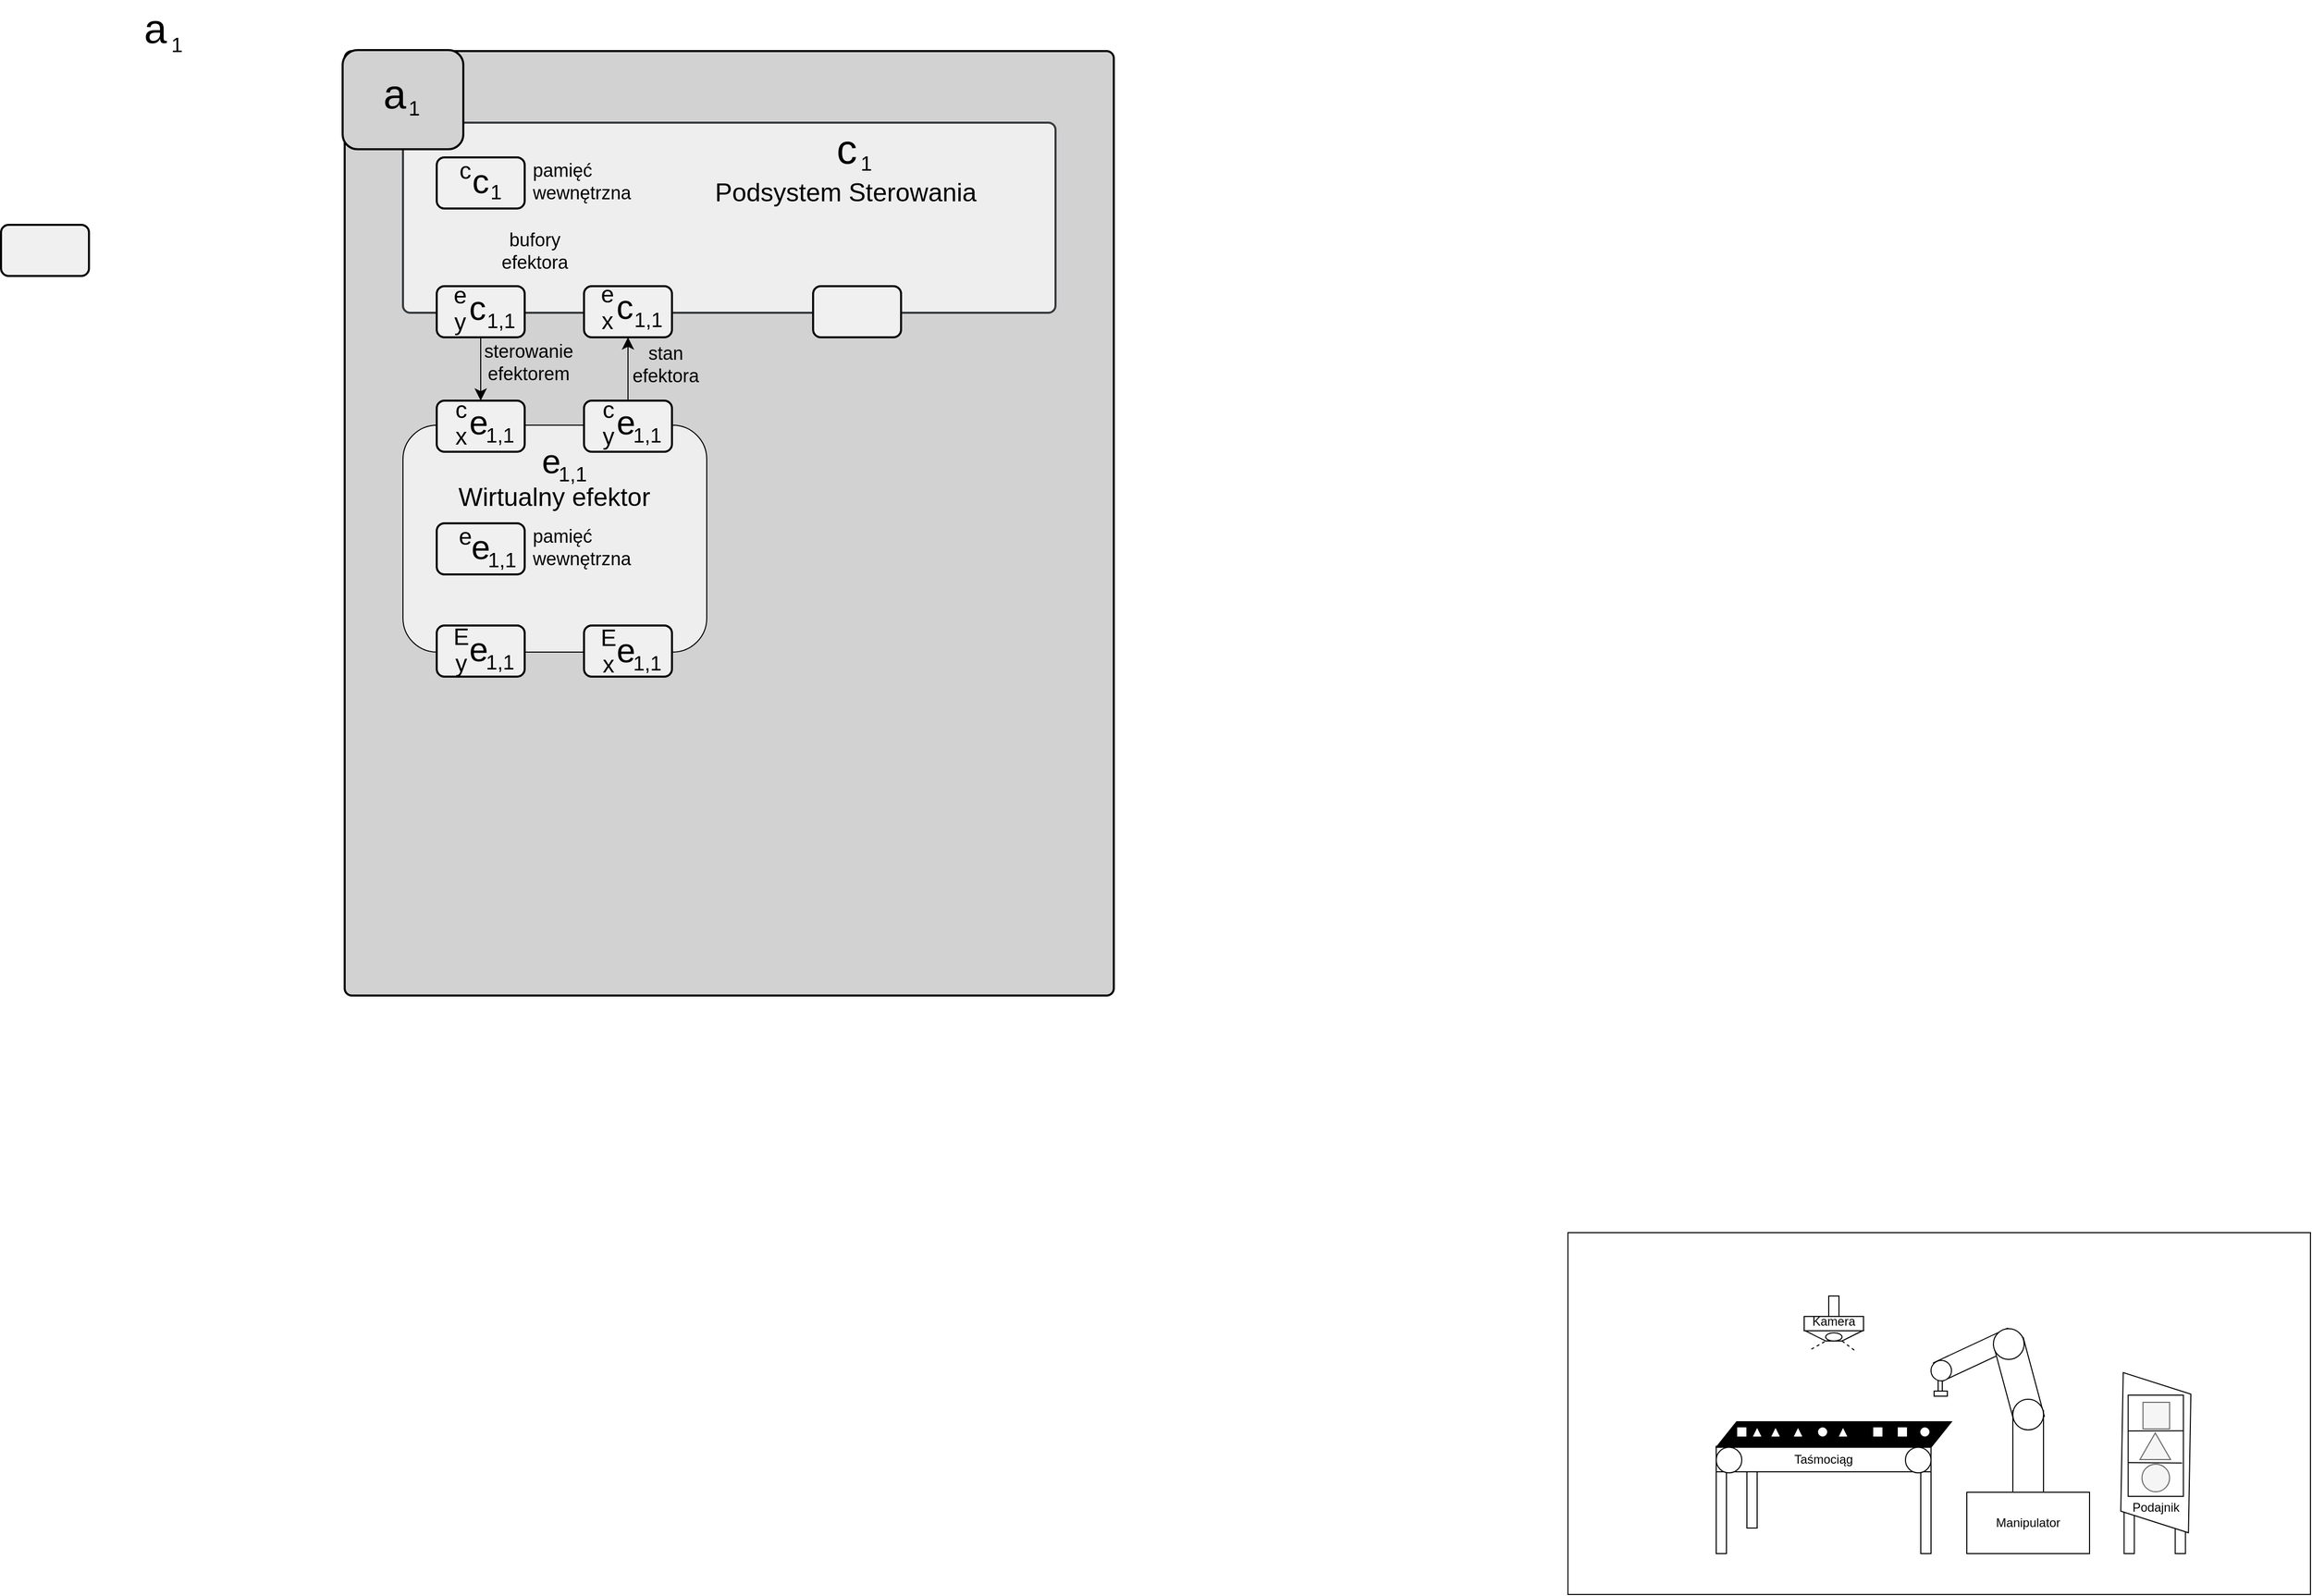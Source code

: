 <mxfile version="22.1.11" type="github">
  <diagram name="Strona-1" id="_t40CgJyZJtXVZXZAgYF">
    <mxGraphModel dx="3543" dy="566" grid="1" gridSize="2" guides="1" tooltips="1" connect="1" arrows="1" fold="1" page="1" pageScale="1" pageWidth="827" pageHeight="1169" math="0" shadow="0">
      <root>
        <mxCell id="0" />
        <mxCell id="1" parent="0" />
        <mxCell id="AmnBBp1fm2Mw9S4xVcrF-67" value="" style="rounded=0;whiteSpace=wrap;html=1;fillColor=#FFFFFF;" parent="1" vertex="1">
          <mxGeometry x="-158" y="1208" width="726" height="354" as="geometry" />
        </mxCell>
        <mxCell id="AmnBBp1fm2Mw9S4xVcrF-40" value="" style="rounded=0;whiteSpace=wrap;html=1;" parent="1" vertex="1">
          <mxGeometry x="385.76" y="1452.75" width="10" height="69.25" as="geometry" />
        </mxCell>
        <mxCell id="AmnBBp1fm2Mw9S4xVcrF-39" value="" style="rounded=0;whiteSpace=wrap;html=1;" parent="1" vertex="1">
          <mxGeometry x="435.76" y="1482.75" width="10" height="39.25" as="geometry" />
        </mxCell>
        <mxCell id="AmnBBp1fm2Mw9S4xVcrF-9" value="" style="rounded=0;whiteSpace=wrap;html=1;" parent="1" vertex="1">
          <mxGeometry x="204" y="1343" width="4" height="20" as="geometry" />
        </mxCell>
        <mxCell id="AmnBBp1fm2Mw9S4xVcrF-7" value="" style="rounded=0;whiteSpace=wrap;html=1;rotation=-115;" parent="1" vertex="1">
          <mxGeometry x="229.89" y="1287.47" width="20" height="80" as="geometry" />
        </mxCell>
        <mxCell id="AmnBBp1fm2Mw9S4xVcrF-5" value="" style="rounded=0;whiteSpace=wrap;html=1;rotation=-15;" parent="1" vertex="1">
          <mxGeometry x="268" y="1313" width="30" height="80" as="geometry" />
        </mxCell>
        <mxCell id="AmnBBp1fm2Mw9S4xVcrF-1" value="" style="rounded=0;whiteSpace=wrap;html=1;" parent="1" vertex="1">
          <mxGeometry x="232" y="1462" width="120" height="60" as="geometry" />
        </mxCell>
        <mxCell id="AmnBBp1fm2Mw9S4xVcrF-2" value="" style="rounded=0;whiteSpace=wrap;html=1;" parent="1" vertex="1">
          <mxGeometry x="277" y="1382" width="30" height="80" as="geometry" />
        </mxCell>
        <mxCell id="AmnBBp1fm2Mw9S4xVcrF-3" value="" style="ellipse;whiteSpace=wrap;html=1;aspect=fixed;" parent="1" vertex="1">
          <mxGeometry x="277" y="1371" width="30" height="30" as="geometry" />
        </mxCell>
        <mxCell id="AmnBBp1fm2Mw9S4xVcrF-6" value="" style="ellipse;whiteSpace=wrap;html=1;aspect=fixed;" parent="1" vertex="1">
          <mxGeometry x="258" y="1302" width="30" height="30" as="geometry" />
        </mxCell>
        <mxCell id="AmnBBp1fm2Mw9S4xVcrF-8" value="" style="ellipse;whiteSpace=wrap;html=1;aspect=fixed;" parent="1" vertex="1">
          <mxGeometry x="197" y="1333" width="20" height="20" as="geometry" />
        </mxCell>
        <mxCell id="AmnBBp1fm2Mw9S4xVcrF-11" value="" style="rounded=0;whiteSpace=wrap;html=1;" parent="1" vertex="1">
          <mxGeometry x="200" y="1363" width="13" height="5" as="geometry" />
        </mxCell>
        <mxCell id="AmnBBp1fm2Mw9S4xVcrF-12" value="" style="rounded=0;whiteSpace=wrap;html=1;" parent="1" vertex="1">
          <mxGeometry x="-13" y="1417" width="210" height="25" as="geometry" />
        </mxCell>
        <mxCell id="AmnBBp1fm2Mw9S4xVcrF-13" value="" style="shape=parallelogram;perimeter=parallelogramPerimeter;whiteSpace=wrap;html=1;fixedSize=1;fillColor=#000000;" parent="1" vertex="1">
          <mxGeometry x="-13" y="1393" width="230" height="25" as="geometry" />
        </mxCell>
        <mxCell id="AmnBBp1fm2Mw9S4xVcrF-14" value="" style="rounded=0;whiteSpace=wrap;html=1;" parent="1" vertex="1">
          <mxGeometry x="187" y="1442" width="10" height="80" as="geometry" />
        </mxCell>
        <mxCell id="AmnBBp1fm2Mw9S4xVcrF-15" value="" style="rounded=0;whiteSpace=wrap;html=1;" parent="1" vertex="1">
          <mxGeometry x="-13" y="1442" width="10" height="80" as="geometry" />
        </mxCell>
        <mxCell id="AmnBBp1fm2Mw9S4xVcrF-16" value="" style="rounded=0;whiteSpace=wrap;html=1;" parent="1" vertex="1">
          <mxGeometry x="17" y="1442" width="10" height="55" as="geometry" />
        </mxCell>
        <mxCell id="AmnBBp1fm2Mw9S4xVcrF-17" value="" style="ellipse;whiteSpace=wrap;html=1;aspect=fixed;fillColor=#FFFFFF;" parent="1" vertex="1">
          <mxGeometry x="172" y="1418" width="25" height="25" as="geometry" />
        </mxCell>
        <mxCell id="AmnBBp1fm2Mw9S4xVcrF-18" value="" style="ellipse;whiteSpace=wrap;html=1;aspect=fixed;fillColor=#FFFFFF;" parent="1" vertex="1">
          <mxGeometry x="-13" y="1418" width="25" height="25" as="geometry" />
        </mxCell>
        <mxCell id="AmnBBp1fm2Mw9S4xVcrF-23" value="" style="ellipse;whiteSpace=wrap;html=1;aspect=fixed;fillColor=#FFFFFF;" parent="1" vertex="1">
          <mxGeometry x="186" y="1398" width="10" height="10" as="geometry" />
        </mxCell>
        <mxCell id="AmnBBp1fm2Mw9S4xVcrF-26" value="" style="triangle;whiteSpace=wrap;html=1;fillColor=#FFFFFF;rotation=-90;" parent="1" vertex="1">
          <mxGeometry x="106" y="1398" width="10" height="10" as="geometry" />
        </mxCell>
        <mxCell id="AmnBBp1fm2Mw9S4xVcrF-28" value="" style="whiteSpace=wrap;html=1;aspect=fixed;fillColor=#FFFFFF;" parent="1" vertex="1">
          <mxGeometry x="164" y="1398" width="10" height="10" as="geometry" />
        </mxCell>
        <mxCell id="AmnBBp1fm2Mw9S4xVcrF-29" value="" style="whiteSpace=wrap;html=1;aspect=fixed;fillColor=#FFFFFF;" parent="1" vertex="1">
          <mxGeometry x="140" y="1398" width="10" height="10" as="geometry" />
        </mxCell>
        <mxCell id="AmnBBp1fm2Mw9S4xVcrF-30" value="" style="triangle;whiteSpace=wrap;html=1;fillColor=#FFFFFF;rotation=-90;" parent="1" vertex="1">
          <mxGeometry x="62" y="1398" width="10" height="10" as="geometry" />
        </mxCell>
        <mxCell id="AmnBBp1fm2Mw9S4xVcrF-31" value="" style="ellipse;whiteSpace=wrap;html=1;aspect=fixed;fillColor=#FFFFFF;" parent="1" vertex="1">
          <mxGeometry x="86" y="1398" width="10" height="10" as="geometry" />
        </mxCell>
        <mxCell id="AmnBBp1fm2Mw9S4xVcrF-34" value="" style="triangle;whiteSpace=wrap;html=1;fillColor=#FFFFFF;rotation=-90;" parent="1" vertex="1">
          <mxGeometry x="40" y="1398" width="10" height="10" as="geometry" />
        </mxCell>
        <mxCell id="AmnBBp1fm2Mw9S4xVcrF-36" value="" style="triangle;whiteSpace=wrap;html=1;fillColor=#FFFFFF;rotation=-90;" parent="1" vertex="1">
          <mxGeometry x="22" y="1398" width="10" height="10" as="geometry" />
        </mxCell>
        <mxCell id="AmnBBp1fm2Mw9S4xVcrF-37" value="" style="whiteSpace=wrap;html=1;aspect=fixed;fillColor=#FFFFFF;" parent="1" vertex="1">
          <mxGeometry x="7" y="1398" width="10" height="10" as="geometry" />
        </mxCell>
        <mxCell id="AmnBBp1fm2Mw9S4xVcrF-38" value="" style="shape=parallelogram;perimeter=parallelogramPerimeter;whiteSpace=wrap;html=1;fixedSize=1;fillColor=#FFFFFF;rotation=-89;" parent="1" vertex="1">
          <mxGeometry x="339.02" y="1390" width="155.58" height="66.5" as="geometry" />
        </mxCell>
        <mxCell id="AmnBBp1fm2Mw9S4xVcrF-42" value="" style="rounded=0;whiteSpace=wrap;html=1;fillColor=#FFFFFF;rotation=-90;" parent="1" vertex="1">
          <mxGeometry x="367.26" y="1389.5" width="99" height="54" as="geometry" />
        </mxCell>
        <mxCell id="AmnBBp1fm2Mw9S4xVcrF-43" value="" style="ellipse;whiteSpace=wrap;html=1;aspect=fixed;fillColor=#f5f5f5;fontColor=#333333;strokeColor=#666666;" parent="1" vertex="1">
          <mxGeometry x="403.26" y="1434.5" width="27" height="27" as="geometry" />
        </mxCell>
        <mxCell id="AmnBBp1fm2Mw9S4xVcrF-44" value="" style="triangle;whiteSpace=wrap;html=1;rotation=-90;fillColor=#f5f5f5;fontColor=#333333;strokeColor=#666666;" parent="1" vertex="1">
          <mxGeometry x="403.26" y="1402" width="26" height="30" as="geometry" />
        </mxCell>
        <mxCell id="AmnBBp1fm2Mw9S4xVcrF-45" value="" style="whiteSpace=wrap;html=1;aspect=fixed;fillColor=#f5f5f5;fontColor=#333333;strokeColor=#666666;" parent="1" vertex="1">
          <mxGeometry x="404.26" y="1374" width="26" height="26" as="geometry" />
        </mxCell>
        <mxCell id="AmnBBp1fm2Mw9S4xVcrF-48" value="" style="endArrow=none;html=1;rounded=0;entryX=0.648;entryY=0.993;entryDx=0;entryDy=0;entryPerimeter=0;" parent="1" target="AmnBBp1fm2Mw9S4xVcrF-42" edge="1">
          <mxGeometry width="50" height="50" relative="1" as="geometry">
            <mxPoint x="389.76" y="1402" as="sourcePoint" />
            <mxPoint x="439.76" y="1402" as="targetPoint" />
          </mxGeometry>
        </mxCell>
        <mxCell id="AmnBBp1fm2Mw9S4xVcrF-49" value="" style="endArrow=none;html=1;rounded=0;entryX=0.329;entryY=0.978;entryDx=0;entryDy=0;entryPerimeter=0;" parent="1" target="AmnBBp1fm2Mw9S4xVcrF-42" edge="1">
          <mxGeometry width="50" height="50" relative="1" as="geometry">
            <mxPoint x="389.76" y="1433" as="sourcePoint" />
            <mxPoint x="439.76" y="1433" as="targetPoint" />
          </mxGeometry>
        </mxCell>
        <mxCell id="AmnBBp1fm2Mw9S4xVcrF-50" value="Manipulator" style="text;html=1;strokeColor=none;fillColor=none;align=center;verticalAlign=middle;whiteSpace=wrap;rounded=0;" parent="1" vertex="1">
          <mxGeometry x="262" y="1477" width="60" height="30" as="geometry" />
        </mxCell>
        <mxCell id="AmnBBp1fm2Mw9S4xVcrF-51" value="Taśmociąg" style="text;html=1;strokeColor=none;fillColor=none;align=center;verticalAlign=middle;whiteSpace=wrap;rounded=0;" parent="1" vertex="1">
          <mxGeometry x="62" y="1414.5" width="60" height="30" as="geometry" />
        </mxCell>
        <mxCell id="AmnBBp1fm2Mw9S4xVcrF-52" value="Podajnik" style="text;html=1;strokeColor=none;fillColor=none;align=center;verticalAlign=middle;whiteSpace=wrap;rounded=0;" parent="1" vertex="1">
          <mxGeometry x="386.76" y="1461.5" width="60" height="30" as="geometry" />
        </mxCell>
        <mxCell id="AmnBBp1fm2Mw9S4xVcrF-53" value="" style="rounded=0;whiteSpace=wrap;html=1;fillColor=#FFFFFF;" parent="1" vertex="1">
          <mxGeometry x="73" y="1290" width="58" height="14" as="geometry" />
        </mxCell>
        <mxCell id="AmnBBp1fm2Mw9S4xVcrF-57" value="" style="rounded=0;whiteSpace=wrap;html=1;fillColor=#FFFFFF;" parent="1" vertex="1">
          <mxGeometry x="97" y="1270" width="10" height="20" as="geometry" />
        </mxCell>
        <mxCell id="AmnBBp1fm2Mw9S4xVcrF-59" value="" style="shape=trapezoid;perimeter=trapezoidPerimeter;whiteSpace=wrap;html=1;fixedSize=1;fillColor=#FFFFFF;rotation=-180;" parent="1" vertex="1">
          <mxGeometry x="74" y="1304" width="56" height="10" as="geometry" />
        </mxCell>
        <mxCell id="AmnBBp1fm2Mw9S4xVcrF-61" value="" style="ellipse;whiteSpace=wrap;html=1;fillColor=#FFFFFF;" parent="1" vertex="1">
          <mxGeometry x="94" y="1306" width="16" height="8" as="geometry" />
        </mxCell>
        <mxCell id="AmnBBp1fm2Mw9S4xVcrF-63" value="" style="endArrow=none;dashed=1;html=1;rounded=0;" parent="1" edge="1">
          <mxGeometry width="50" height="50" relative="1" as="geometry">
            <mxPoint x="80" y="1322" as="sourcePoint" />
            <mxPoint x="96" y="1313" as="targetPoint" />
          </mxGeometry>
        </mxCell>
        <mxCell id="AmnBBp1fm2Mw9S4xVcrF-64" value="" style="endArrow=none;dashed=1;html=1;rounded=0;" parent="1" edge="1">
          <mxGeometry width="50" height="50" relative="1" as="geometry">
            <mxPoint x="122" y="1323" as="sourcePoint" />
            <mxPoint x="110" y="1314" as="targetPoint" />
          </mxGeometry>
        </mxCell>
        <mxCell id="AmnBBp1fm2Mw9S4xVcrF-65" value="Kamera" style="text;html=1;strokeColor=none;fillColor=none;align=center;verticalAlign=middle;whiteSpace=wrap;rounded=0;" parent="1" vertex="1">
          <mxGeometry x="72" y="1280" width="60" height="30" as="geometry" />
        </mxCell>
        <mxCell id="3dWgUOd2tAEryY-Sh1Fy-10" value="" style="rounded=1;whiteSpace=wrap;html=1;absoluteArcSize=1;arcSize=14;strokeWidth=2;fillColor=#D2D2D2;" vertex="1" parent="1">
          <mxGeometry x="-1354" y="52" width="752" height="924" as="geometry" />
        </mxCell>
        <mxCell id="3dWgUOd2tAEryY-Sh1Fy-16" value="" style="rounded=1;whiteSpace=wrap;html=1;absoluteArcSize=1;arcSize=14;strokeWidth=2;fillColor=#EEEEEE;strokeColor=#36393d;" vertex="1" parent="1">
          <mxGeometry x="-1297" y="122" width="638" height="186" as="geometry" />
        </mxCell>
        <mxCell id="3dWgUOd2tAEryY-Sh1Fy-17" value="" style="rounded=1;whiteSpace=wrap;html=1;fillColor=#D2D2D2;strokeWidth=2;" vertex="1" parent="1">
          <mxGeometry x="-1356" y="51" width="118" height="97" as="geometry" />
        </mxCell>
        <mxCell id="3dWgUOd2tAEryY-Sh1Fy-18" value="&lt;font style=&quot;font-size: 20px;&quot;&gt;1&lt;/font&gt;" style="text;html=1;strokeColor=none;fillColor=none;align=center;verticalAlign=middle;whiteSpace=wrap;rounded=0;" vertex="1" parent="1">
          <mxGeometry x="-1316" y="92" width="60" height="30" as="geometry" />
        </mxCell>
        <mxCell id="3dWgUOd2tAEryY-Sh1Fy-19" value="&lt;font face=&quot;Helvetica&quot; style=&quot;font-size: 40px;&quot;&gt;a&lt;/font&gt;" style="text;html=1;strokeColor=none;fillColor=none;align=center;verticalAlign=middle;whiteSpace=wrap;rounded=0;" vertex="1" parent="1">
          <mxGeometry x="-1338" y="66" width="66" height="54" as="geometry" />
        </mxCell>
        <mxCell id="3dWgUOd2tAEryY-Sh1Fy-23" value="&lt;font style=&quot;font-size: 40px;&quot;&gt;a&lt;/font&gt;" style="text;html=1;strokeColor=none;fillColor=none;align=center;verticalAlign=middle;whiteSpace=wrap;rounded=0;" vertex="1" parent="1">
          <mxGeometry x="-1572" y="2" width="66" height="54" as="geometry" />
        </mxCell>
        <mxCell id="3dWgUOd2tAEryY-Sh1Fy-24" value="&lt;font style=&quot;font-size: 25px;&quot;&gt;Podsystem Sterowania&lt;/font&gt;" style="text;html=1;strokeColor=none;fillColor=none;align=center;verticalAlign=middle;whiteSpace=wrap;rounded=0;" vertex="1" parent="1">
          <mxGeometry x="-1034" y="162" width="340" height="54" as="geometry" />
        </mxCell>
        <mxCell id="3dWgUOd2tAEryY-Sh1Fy-26" value="&lt;font style=&quot;font-size: 20px;&quot;&gt;1&lt;/font&gt;" style="text;html=1;strokeColor=none;fillColor=none;align=center;verticalAlign=middle;whiteSpace=wrap;rounded=0;" vertex="1" parent="1">
          <mxGeometry x="-874" y="146" width="60" height="30" as="geometry" />
        </mxCell>
        <mxCell id="3dWgUOd2tAEryY-Sh1Fy-27" value="&lt;font style=&quot;font-size: 40px;&quot;&gt;c&lt;/font&gt;" style="text;html=1;strokeColor=none;fillColor=none;align=center;verticalAlign=middle;whiteSpace=wrap;rounded=0;" vertex="1" parent="1">
          <mxGeometry x="-896" y="120" width="66" height="54" as="geometry" />
        </mxCell>
        <mxCell id="3dWgUOd2tAEryY-Sh1Fy-28" value="" style="rounded=1;whiteSpace=wrap;html=1;fillColor=#F0F0F0;strokeWidth=2;" vertex="1" parent="1">
          <mxGeometry x="-1264" y="156" width="86" height="50" as="geometry" />
        </mxCell>
        <mxCell id="3dWgUOd2tAEryY-Sh1Fy-29" value="&lt;font style=&quot;font-size: 33px;&quot;&gt;c&lt;/font&gt;" style="text;html=1;strokeColor=none;fillColor=none;align=center;verticalAlign=middle;whiteSpace=wrap;rounded=0;" vertex="1" parent="1">
          <mxGeometry x="-1251" y="164" width="60" height="30" as="geometry" />
        </mxCell>
        <mxCell id="3dWgUOd2tAEryY-Sh1Fy-30" value="&lt;font style=&quot;font-size: 23px;&quot;&gt;c&lt;/font&gt;" style="text;html=1;strokeColor=none;fillColor=none;align=center;verticalAlign=middle;whiteSpace=wrap;rounded=0;" vertex="1" parent="1">
          <mxGeometry x="-1266" y="154" width="60" height="30" as="geometry" />
        </mxCell>
        <mxCell id="3dWgUOd2tAEryY-Sh1Fy-31" value="&lt;font style=&quot;font-size: 20px;&quot;&gt;1&lt;/font&gt;" style="text;html=1;strokeColor=none;fillColor=none;align=center;verticalAlign=middle;whiteSpace=wrap;rounded=0;" vertex="1" parent="1">
          <mxGeometry x="-1548" y="30" width="60" height="30" as="geometry" />
        </mxCell>
        <mxCell id="3dWgUOd2tAEryY-Sh1Fy-32" value="&lt;font style=&quot;font-size: 20px;&quot;&gt;1&lt;/font&gt;" style="text;html=1;strokeColor=none;fillColor=none;align=center;verticalAlign=middle;whiteSpace=wrap;rounded=0;" vertex="1" parent="1">
          <mxGeometry x="-1236" y="174" width="60" height="30" as="geometry" />
        </mxCell>
        <mxCell id="3dWgUOd2tAEryY-Sh1Fy-33" value="&lt;div align=&quot;left&quot;&gt;&lt;font style=&quot;font-size: 18px;&quot;&gt;pamięć wewnętrzna&lt;/font&gt;&lt;/div&gt;" style="text;html=1;strokeColor=none;fillColor=none;align=left;verticalAlign=middle;whiteSpace=wrap;rounded=0;" vertex="1" parent="1">
          <mxGeometry x="-1172" y="158" width="86" height="44" as="geometry" />
        </mxCell>
        <mxCell id="3dWgUOd2tAEryY-Sh1Fy-34" value="&lt;font style=&quot;font-size: 18px;&quot;&gt;bufory efektora&lt;br&gt;&lt;/font&gt;" style="text;html=1;strokeColor=none;fillColor=none;align=center;verticalAlign=middle;whiteSpace=wrap;rounded=0;" vertex="1" parent="1">
          <mxGeometry x="-1198" y="233" width="60" height="30" as="geometry" />
        </mxCell>
        <mxCell id="3dWgUOd2tAEryY-Sh1Fy-35" value="" style="rounded=1;whiteSpace=wrap;html=1;strokeWidth=2;fillColor=#F0F0F0;" vertex="1" parent="1">
          <mxGeometry x="-1690" y="222" width="86" height="50" as="geometry" />
        </mxCell>
        <mxCell id="3dWgUOd2tAEryY-Sh1Fy-53" style="edgeStyle=orthogonalEdgeStyle;rounded=0;orthogonalLoop=1;jettySize=auto;html=1;entryX=0.5;entryY=0;entryDx=0;entryDy=0;endSize=9;" edge="1" parent="1" source="3dWgUOd2tAEryY-Sh1Fy-36" target="3dWgUOd2tAEryY-Sh1Fy-42">
          <mxGeometry relative="1" as="geometry" />
        </mxCell>
        <mxCell id="3dWgUOd2tAEryY-Sh1Fy-36" value="" style="rounded=1;whiteSpace=wrap;html=1;strokeWidth=2;fillColor=#F0F0F0;" vertex="1" parent="1">
          <mxGeometry x="-1264" y="282" width="86" height="50" as="geometry" />
        </mxCell>
        <mxCell id="3dWgUOd2tAEryY-Sh1Fy-37" value="" style="rounded=1;whiteSpace=wrap;html=1;strokeWidth=2;fillColor=#F0F0F0;" vertex="1" parent="1">
          <mxGeometry x="-1120" y="282" width="86" height="50" as="geometry" />
        </mxCell>
        <mxCell id="3dWgUOd2tAEryY-Sh1Fy-38" value="" style="rounded=1;whiteSpace=wrap;html=1;strokeWidth=2;fillColor=#F0F0F0;" vertex="1" parent="1">
          <mxGeometry x="-896" y="282" width="86" height="50" as="geometry" />
        </mxCell>
        <mxCell id="3dWgUOd2tAEryY-Sh1Fy-41" value="" style="rounded=1;whiteSpace=wrap;html=1;fillColor=#EEEEEE;" vertex="1" parent="1">
          <mxGeometry x="-1297" y="418" width="297" height="222" as="geometry" />
        </mxCell>
        <mxCell id="3dWgUOd2tAEryY-Sh1Fy-42" value="" style="rounded=1;whiteSpace=wrap;html=1;strokeWidth=2;fillColor=#F0F0F0;" vertex="1" parent="1">
          <mxGeometry x="-1264" y="394" width="86" height="50" as="geometry" />
        </mxCell>
        <mxCell id="3dWgUOd2tAEryY-Sh1Fy-55" style="edgeStyle=orthogonalEdgeStyle;rounded=0;orthogonalLoop=1;jettySize=auto;html=1;endSize=9;" edge="1" parent="1" source="3dWgUOd2tAEryY-Sh1Fy-43" target="3dWgUOd2tAEryY-Sh1Fy-37">
          <mxGeometry relative="1" as="geometry" />
        </mxCell>
        <mxCell id="3dWgUOd2tAEryY-Sh1Fy-43" value="" style="rounded=1;whiteSpace=wrap;html=1;strokeWidth=2;fillColor=#F0F0F0;" vertex="1" parent="1">
          <mxGeometry x="-1120" y="394" width="86" height="50" as="geometry" />
        </mxCell>
        <mxCell id="3dWgUOd2tAEryY-Sh1Fy-44" value="" style="rounded=1;whiteSpace=wrap;html=1;fillColor=#F0F0F0;strokeWidth=2;" vertex="1" parent="1">
          <mxGeometry x="-1264" y="514" width="86" height="50" as="geometry" />
        </mxCell>
        <mxCell id="3dWgUOd2tAEryY-Sh1Fy-45" value="&lt;font style=&quot;font-size: 33px;&quot;&gt;e&lt;/font&gt;" style="text;html=1;strokeColor=none;fillColor=none;align=center;verticalAlign=middle;whiteSpace=wrap;rounded=0;" vertex="1" parent="1">
          <mxGeometry x="-1251" y="522" width="60" height="30" as="geometry" />
        </mxCell>
        <mxCell id="3dWgUOd2tAEryY-Sh1Fy-46" value="&lt;font style=&quot;font-size: 23px;&quot;&gt;e&lt;/font&gt;" style="text;html=1;strokeColor=none;fillColor=none;align=center;verticalAlign=middle;whiteSpace=wrap;rounded=0;" vertex="1" parent="1">
          <mxGeometry x="-1266" y="512" width="60" height="30" as="geometry" />
        </mxCell>
        <mxCell id="3dWgUOd2tAEryY-Sh1Fy-47" value="&lt;font style=&quot;font-size: 20px;&quot;&gt;1&lt;/font&gt;&lt;font style=&quot;font-size: 20px;&quot;&gt;,1&lt;/font&gt;" style="text;html=1;strokeColor=none;fillColor=none;align=center;verticalAlign=middle;whiteSpace=wrap;rounded=0;" vertex="1" parent="1">
          <mxGeometry x="-1230" y="534" width="60" height="30" as="geometry" />
        </mxCell>
        <mxCell id="3dWgUOd2tAEryY-Sh1Fy-48" value="&lt;div align=&quot;left&quot;&gt;&lt;font style=&quot;font-size: 18px;&quot;&gt;pamięć wewnętrzna&lt;/font&gt;&lt;/div&gt;" style="text;html=1;strokeColor=none;fillColor=none;align=left;verticalAlign=middle;whiteSpace=wrap;rounded=0;" vertex="1" parent="1">
          <mxGeometry x="-1172" y="516" width="86" height="44" as="geometry" />
        </mxCell>
        <mxCell id="3dWgUOd2tAEryY-Sh1Fy-50" value="&lt;font style=&quot;font-size: 18px;&quot;&gt;sterowanie efektorem&lt;/font&gt;" style="text;html=1;strokeColor=none;fillColor=none;align=center;verticalAlign=middle;whiteSpace=wrap;rounded=0;" vertex="1" parent="1">
          <mxGeometry x="-1204" y="342" width="60" height="30" as="geometry" />
        </mxCell>
        <mxCell id="3dWgUOd2tAEryY-Sh1Fy-51" value="&lt;div style=&quot;font-size: 18px;&quot;&gt;&lt;font style=&quot;font-size: 18px;&quot;&gt;stan&lt;/font&gt;&lt;/div&gt;&lt;div style=&quot;font-size: 18px;&quot;&gt;&lt;font style=&quot;font-size: 18px;&quot;&gt;efektora&lt;font style=&quot;font-size: 18px;&quot;&gt;&lt;br&gt;&lt;/font&gt;&lt;/font&gt;&lt;/div&gt;" style="text;html=1;strokeColor=none;fillColor=none;align=center;verticalAlign=middle;whiteSpace=wrap;rounded=0;" vertex="1" parent="1">
          <mxGeometry x="-1070" y="344" width="60" height="30" as="geometry" />
        </mxCell>
        <mxCell id="3dWgUOd2tAEryY-Sh1Fy-56" value="" style="rounded=1;whiteSpace=wrap;html=1;strokeWidth=2;fillColor=#F0F0F0;" vertex="1" parent="1">
          <mxGeometry x="-1264" y="614" width="86" height="50" as="geometry" />
        </mxCell>
        <mxCell id="3dWgUOd2tAEryY-Sh1Fy-57" value="" style="rounded=1;whiteSpace=wrap;html=1;strokeWidth=2;fillColor=#F0F0F0;" vertex="1" parent="1">
          <mxGeometry x="-1120" y="614" width="86" height="50" as="geometry" />
        </mxCell>
        <mxCell id="3dWgUOd2tAEryY-Sh1Fy-58" value="&lt;font style=&quot;font-size: 25px;&quot;&gt;Wirtualny efektor&lt;/font&gt;" style="text;html=1;strokeColor=none;fillColor=none;align=center;verticalAlign=middle;whiteSpace=wrap;rounded=0;" vertex="1" parent="1">
          <mxGeometry x="-1280" y="472" width="262" height="30" as="geometry" />
        </mxCell>
        <mxCell id="3dWgUOd2tAEryY-Sh1Fy-63" value="&lt;font style=&quot;font-size: 33px;&quot;&gt;e&lt;/font&gt;" style="text;html=1;strokeColor=none;fillColor=none;align=center;verticalAlign=middle;whiteSpace=wrap;rounded=0;" vertex="1" parent="1">
          <mxGeometry x="-1182" y="438" width="60" height="30" as="geometry" />
        </mxCell>
        <mxCell id="3dWgUOd2tAEryY-Sh1Fy-65" value="&lt;font style=&quot;font-size: 20px;&quot;&gt;1&lt;/font&gt;&lt;font style=&quot;font-size: 20px;&quot;&gt;,1&lt;/font&gt;" style="text;html=1;strokeColor=none;fillColor=none;align=center;verticalAlign=middle;whiteSpace=wrap;rounded=0;" vertex="1" parent="1">
          <mxGeometry x="-1161" y="450" width="60" height="30" as="geometry" />
        </mxCell>
        <mxCell id="3dWgUOd2tAEryY-Sh1Fy-66" value="&lt;font style=&quot;font-size: 33px;&quot;&gt;e&lt;/font&gt;" style="text;html=1;strokeColor=none;fillColor=none;align=center;verticalAlign=middle;whiteSpace=wrap;rounded=0;" vertex="1" parent="1">
          <mxGeometry x="-1109" y="400" width="60" height="30" as="geometry" />
        </mxCell>
        <mxCell id="3dWgUOd2tAEryY-Sh1Fy-67" value="&lt;font style=&quot;font-size: 20px;&quot;&gt;1&lt;/font&gt;&lt;font style=&quot;font-size: 20px;&quot;&gt;,1&lt;/font&gt;" style="text;html=1;strokeColor=none;fillColor=none;align=center;verticalAlign=middle;whiteSpace=wrap;rounded=0;" vertex="1" parent="1">
          <mxGeometry x="-1088" y="412" width="60" height="30" as="geometry" />
        </mxCell>
        <mxCell id="3dWgUOd2tAEryY-Sh1Fy-68" value="&lt;font style=&quot;font-size: 23px;&quot;&gt;c&lt;/font&gt;" style="text;html=1;strokeColor=none;fillColor=none;align=center;verticalAlign=middle;whiteSpace=wrap;rounded=0;" vertex="1" parent="1">
          <mxGeometry x="-1126" y="388" width="60" height="30" as="geometry" />
        </mxCell>
        <mxCell id="3dWgUOd2tAEryY-Sh1Fy-72" value="&lt;font style=&quot;font-size: 23px;&quot;&gt;y&lt;/font&gt;" style="text;html=1;strokeColor=none;fillColor=none;align=center;verticalAlign=middle;whiteSpace=wrap;rounded=0;" vertex="1" parent="1">
          <mxGeometry x="-1126" y="414" width="60" height="30" as="geometry" />
        </mxCell>
        <mxCell id="3dWgUOd2tAEryY-Sh1Fy-73" value="&lt;font style=&quot;font-size: 33px;&quot;&gt;e&lt;/font&gt;" style="text;html=1;strokeColor=none;fillColor=none;align=center;verticalAlign=middle;whiteSpace=wrap;rounded=0;" vertex="1" parent="1">
          <mxGeometry x="-1253" y="400" width="60" height="30" as="geometry" />
        </mxCell>
        <mxCell id="3dWgUOd2tAEryY-Sh1Fy-74" value="&lt;font style=&quot;font-size: 20px;&quot;&gt;1&lt;/font&gt;&lt;font style=&quot;font-size: 20px;&quot;&gt;,1&lt;/font&gt;" style="text;html=1;strokeColor=none;fillColor=none;align=center;verticalAlign=middle;whiteSpace=wrap;rounded=0;" vertex="1" parent="1">
          <mxGeometry x="-1232" y="412" width="60" height="30" as="geometry" />
        </mxCell>
        <mxCell id="3dWgUOd2tAEryY-Sh1Fy-75" value="&lt;font style=&quot;font-size: 23px;&quot;&gt;c&lt;/font&gt;" style="text;html=1;strokeColor=none;fillColor=none;align=center;verticalAlign=middle;whiteSpace=wrap;rounded=0;" vertex="1" parent="1">
          <mxGeometry x="-1270" y="388" width="60" height="30" as="geometry" />
        </mxCell>
        <mxCell id="3dWgUOd2tAEryY-Sh1Fy-76" value="&lt;font style=&quot;font-size: 23px;&quot;&gt;x&lt;/font&gt;" style="text;html=1;strokeColor=none;fillColor=none;align=center;verticalAlign=middle;whiteSpace=wrap;rounded=0;" vertex="1" parent="1">
          <mxGeometry x="-1270" y="414" width="60" height="30" as="geometry" />
        </mxCell>
        <mxCell id="3dWgUOd2tAEryY-Sh1Fy-77" value="&lt;font style=&quot;font-size: 33px;&quot;&gt;e&lt;/font&gt;" style="text;html=1;strokeColor=none;fillColor=none;align=center;verticalAlign=middle;whiteSpace=wrap;rounded=0;" vertex="1" parent="1">
          <mxGeometry x="-1253" y="622" width="60" height="30" as="geometry" />
        </mxCell>
        <mxCell id="3dWgUOd2tAEryY-Sh1Fy-78" value="&lt;font style=&quot;font-size: 20px;&quot;&gt;1&lt;/font&gt;&lt;font style=&quot;font-size: 20px;&quot;&gt;,1&lt;/font&gt;" style="text;html=1;strokeColor=none;fillColor=none;align=center;verticalAlign=middle;whiteSpace=wrap;rounded=0;" vertex="1" parent="1">
          <mxGeometry x="-1232" y="634" width="60" height="30" as="geometry" />
        </mxCell>
        <mxCell id="3dWgUOd2tAEryY-Sh1Fy-79" value="&lt;font style=&quot;font-size: 23px;&quot;&gt;E&lt;/font&gt;" style="text;html=1;strokeColor=none;fillColor=none;align=center;verticalAlign=middle;whiteSpace=wrap;rounded=0;" vertex="1" parent="1">
          <mxGeometry x="-1270" y="610" width="60" height="30" as="geometry" />
        </mxCell>
        <mxCell id="3dWgUOd2tAEryY-Sh1Fy-80" value="&lt;font style=&quot;font-size: 23px;&quot;&gt;y&lt;/font&gt;" style="text;html=1;strokeColor=none;fillColor=none;align=center;verticalAlign=middle;whiteSpace=wrap;rounded=0;" vertex="1" parent="1">
          <mxGeometry x="-1270" y="636" width="60" height="30" as="geometry" />
        </mxCell>
        <mxCell id="3dWgUOd2tAEryY-Sh1Fy-81" value="&lt;font style=&quot;font-size: 33px;&quot;&gt;e&lt;/font&gt;" style="text;html=1;strokeColor=none;fillColor=none;align=center;verticalAlign=middle;whiteSpace=wrap;rounded=0;" vertex="1" parent="1">
          <mxGeometry x="-1109" y="623" width="60" height="30" as="geometry" />
        </mxCell>
        <mxCell id="3dWgUOd2tAEryY-Sh1Fy-82" value="&lt;font style=&quot;font-size: 20px;&quot;&gt;1&lt;/font&gt;&lt;font style=&quot;font-size: 20px;&quot;&gt;,1&lt;/font&gt;" style="text;html=1;strokeColor=none;fillColor=none;align=center;verticalAlign=middle;whiteSpace=wrap;rounded=0;" vertex="1" parent="1">
          <mxGeometry x="-1088" y="635" width="60" height="30" as="geometry" />
        </mxCell>
        <mxCell id="3dWgUOd2tAEryY-Sh1Fy-83" value="&lt;font style=&quot;font-size: 23px;&quot;&gt;E&lt;/font&gt;" style="text;html=1;strokeColor=none;fillColor=none;align=center;verticalAlign=middle;whiteSpace=wrap;rounded=0;" vertex="1" parent="1">
          <mxGeometry x="-1126" y="611" width="60" height="30" as="geometry" />
        </mxCell>
        <mxCell id="3dWgUOd2tAEryY-Sh1Fy-84" value="&lt;font style=&quot;font-size: 23px;&quot;&gt;x&lt;/font&gt;" style="text;html=1;strokeColor=none;fillColor=none;align=center;verticalAlign=middle;whiteSpace=wrap;rounded=0;" vertex="1" parent="1">
          <mxGeometry x="-1126" y="637" width="60" height="30" as="geometry" />
        </mxCell>
        <mxCell id="3dWgUOd2tAEryY-Sh1Fy-85" value="&lt;font style=&quot;font-size: 33px;&quot;&gt;c&lt;/font&gt;" style="text;html=1;strokeColor=none;fillColor=none;align=center;verticalAlign=middle;whiteSpace=wrap;rounded=0;" vertex="1" parent="1">
          <mxGeometry x="-1110" y="287" width="60" height="30" as="geometry" />
        </mxCell>
        <mxCell id="3dWgUOd2tAEryY-Sh1Fy-86" value="&lt;font style=&quot;font-size: 20px;&quot;&gt;1&lt;/font&gt;&lt;font style=&quot;font-size: 20px;&quot;&gt;,1&lt;/font&gt;" style="text;html=1;strokeColor=none;fillColor=none;align=center;verticalAlign=middle;whiteSpace=wrap;rounded=0;" vertex="1" parent="1">
          <mxGeometry x="-1087" y="299" width="60" height="30" as="geometry" />
        </mxCell>
        <mxCell id="3dWgUOd2tAEryY-Sh1Fy-87" value="&lt;font style=&quot;font-size: 23px;&quot;&gt;e&lt;/font&gt;" style="text;html=1;strokeColor=none;fillColor=none;align=center;verticalAlign=middle;whiteSpace=wrap;rounded=0;" vertex="1" parent="1">
          <mxGeometry x="-1127" y="275" width="60" height="30" as="geometry" />
        </mxCell>
        <mxCell id="3dWgUOd2tAEryY-Sh1Fy-88" value="&lt;font style=&quot;font-size: 23px;&quot;&gt;x&lt;/font&gt;" style="text;html=1;strokeColor=none;fillColor=none;align=center;verticalAlign=middle;whiteSpace=wrap;rounded=0;" vertex="1" parent="1">
          <mxGeometry x="-1127" y="301" width="60" height="30" as="geometry" />
        </mxCell>
        <mxCell id="3dWgUOd2tAEryY-Sh1Fy-89" value="&lt;font style=&quot;font-size: 33px;&quot;&gt;c&lt;/font&gt;" style="text;html=1;strokeColor=none;fillColor=none;align=center;verticalAlign=middle;whiteSpace=wrap;rounded=0;" vertex="1" parent="1">
          <mxGeometry x="-1254" y="288" width="60" height="30" as="geometry" />
        </mxCell>
        <mxCell id="3dWgUOd2tAEryY-Sh1Fy-90" value="&lt;font style=&quot;font-size: 20px;&quot;&gt;1&lt;/font&gt;&lt;font style=&quot;font-size: 20px;&quot;&gt;,1&lt;/font&gt;" style="text;html=1;strokeColor=none;fillColor=none;align=center;verticalAlign=middle;whiteSpace=wrap;rounded=0;" vertex="1" parent="1">
          <mxGeometry x="-1231" y="300" width="60" height="30" as="geometry" />
        </mxCell>
        <mxCell id="3dWgUOd2tAEryY-Sh1Fy-91" value="&lt;font style=&quot;font-size: 23px;&quot;&gt;e&lt;/font&gt;" style="text;html=1;strokeColor=none;fillColor=none;align=center;verticalAlign=middle;whiteSpace=wrap;rounded=0;" vertex="1" parent="1">
          <mxGeometry x="-1271" y="276" width="60" height="30" as="geometry" />
        </mxCell>
        <mxCell id="3dWgUOd2tAEryY-Sh1Fy-92" value="&lt;font style=&quot;font-size: 23px;&quot;&gt;y&lt;/font&gt;" style="text;html=1;strokeColor=none;fillColor=none;align=center;verticalAlign=middle;whiteSpace=wrap;rounded=0;" vertex="1" parent="1">
          <mxGeometry x="-1271" y="302" width="60" height="30" as="geometry" />
        </mxCell>
      </root>
    </mxGraphModel>
  </diagram>
</mxfile>
